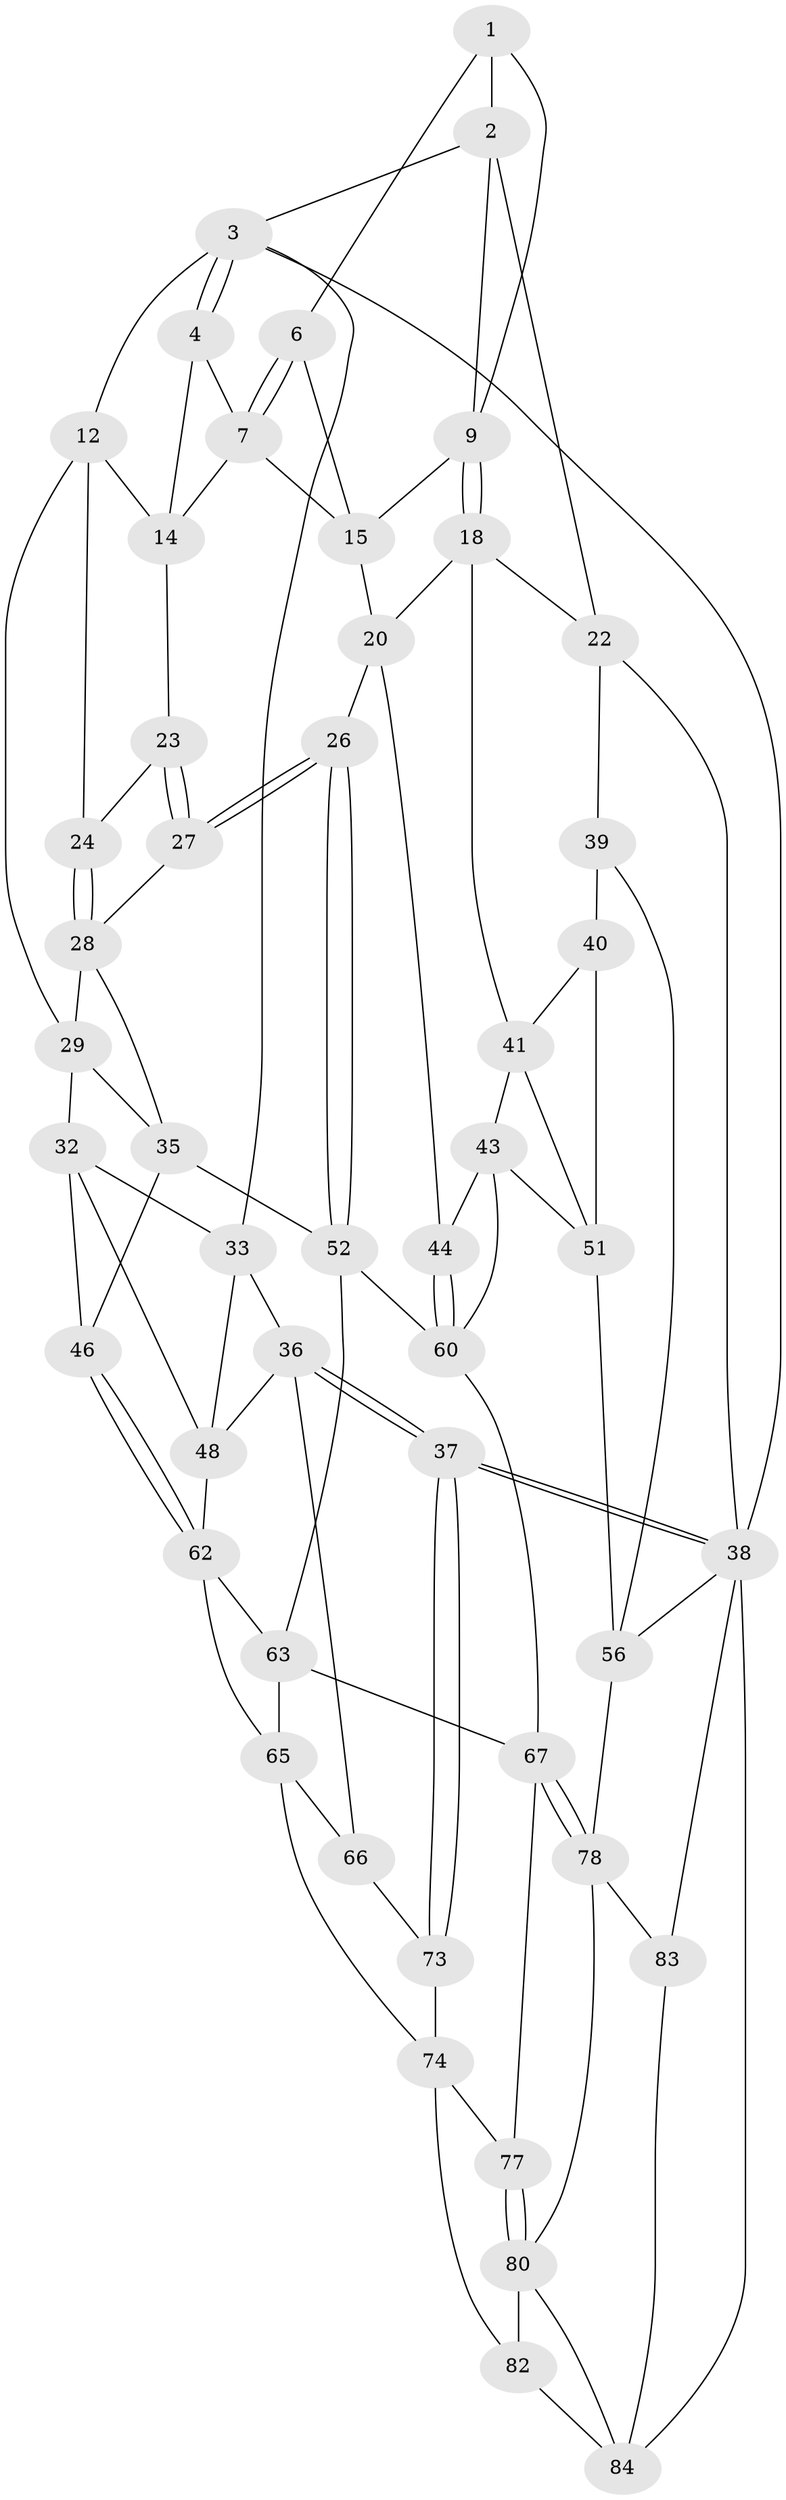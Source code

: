 // original degree distribution, {3: 0.023529411764705882, 4: 0.21176470588235294, 5: 0.5882352941176471, 6: 0.17647058823529413}
// Generated by graph-tools (version 1.1) at 2025/42/03/06/25 10:42:30]
// undirected, 49 vertices, 105 edges
graph export_dot {
graph [start="1"]
  node [color=gray90,style=filled];
  1 [pos="+0.6853131144686277+0",super="+5"];
  2 [pos="+0.721689729588356+0"];
  3 [pos="+0+0",super="+11"];
  4 [pos="+0.45902437224452985+0",super="+8"];
  6 [pos="+0.7045112905200828+0.014643084593662096"];
  7 [pos="+0.5632351639950284+0.15610349647519986",super="+17"];
  9 [pos="+0.9721300685338556+0.12054316976795579",super="+10"];
  12 [pos="+0.09480401233226941+0.17033533337621146",super="+13"];
  14 [pos="+0.3695204799130049+0.11588562634970899",super="+21"];
  15 [pos="+0.7391586705772377+0.09412760789542618",super="+16"];
  18 [pos="+1+0.20385357265878387",super="+19"];
  20 [pos="+0.7706205676860751+0.331843191039771",super="+25"];
  22 [pos="+1+0.18272692124968554"];
  23 [pos="+0.4643820758260679+0.25932318088465306"];
  24 [pos="+0.3687312987539824+0.32658101392721334"];
  26 [pos="+0.5871530345015104+0.4998439102970358"];
  27 [pos="+0.5332751727570731+0.46395453305820167"];
  28 [pos="+0.36260983653416373+0.3389048156323353",super="+30"];
  29 [pos="+0.1871806304042186+0.3308094191762675",super="+31"];
  32 [pos="+0.16116365592164475+0.46804178883737946",super="+47"];
  33 [pos="+0.1559456813513115+0.4700446725115342",super="+34"];
  35 [pos="+0.3101748672240489+0.492325314421438",super="+45"];
  36 [pos="+0+0.6338616584821176",super="+59"];
  37 [pos="+0+0.8472506076906786"];
  38 [pos="+0+1",super="+55"];
  39 [pos="+1+0.34797807286374394",super="+54"];
  40 [pos="+0.9186908958283375+0.48334727873033606",super="+50"];
  41 [pos="+0.819314429344909+0.3873871671227068",super="+42"];
  43 [pos="+0.7656108412460901+0.567915536831373",super="+58"];
  44 [pos="+0.6735893278299917+0.5892530725682359"];
  46 [pos="+0.30297656657557537+0.5740624427173832"];
  48 [pos="+0.1148740552832907+0.6184368132349375",super="+49"];
  51 [pos="+0.8672733314112414+0.6765262564627132",super="+57"];
  52 [pos="+0.5510257052988867+0.556727041529487",super="+53"];
  56 [pos="+1+1",super="+70"];
  60 [pos="+0.7050999128313457+0.6563116416007028",super="+61"];
  62 [pos="+0.1693187562658193+0.6534447378522198",super="+64"];
  63 [pos="+0.354550043804461+0.6702387456735418",super="+69"];
  65 [pos="+0.18910095273713964+0.7379737611905125",super="+71"];
  66 [pos="+0.1373079481417609+0.7571121442961687",super="+72"];
  67 [pos="+0.5523027736796073+0.7820334773441819",super="+68"];
  73 [pos="+0+0.8501450995811398",super="+76"];
  74 [pos="+0.22944033728637594+0.8304279174165927",super="+75"];
  77 [pos="+0.3506180879400449+0.846609830364112"];
  78 [pos="+0.5645701378702457+0.8185576272035019",super="+79"];
  80 [pos="+0.3552938806147753+0.8588567794619955",super="+81"];
  82 [pos="+0.19335169501029728+0.9425514306243667"];
  83 [pos="+0.5546196534375083+1"];
  84 [pos="+0.5476276390165377+1",super="+85"];
  1 -- 2;
  1 -- 9;
  1 -- 6;
  2 -- 3;
  2 -- 9;
  2 -- 22;
  3 -- 4;
  3 -- 4;
  3 -- 38;
  3 -- 33;
  3 -- 12;
  4 -- 14;
  4 -- 7;
  6 -- 7;
  6 -- 7;
  6 -- 15;
  7 -- 15;
  7 -- 14;
  9 -- 18;
  9 -- 18;
  9 -- 15;
  12 -- 29;
  12 -- 24;
  12 -- 14;
  14 -- 23;
  15 -- 20;
  18 -- 22;
  18 -- 41;
  18 -- 20;
  20 -- 26;
  20 -- 44;
  22 -- 39;
  22 -- 38;
  23 -- 24;
  23 -- 27;
  23 -- 27;
  24 -- 28;
  24 -- 28;
  26 -- 27;
  26 -- 27;
  26 -- 52;
  26 -- 52;
  27 -- 28;
  28 -- 29;
  28 -- 35;
  29 -- 32;
  29 -- 35;
  32 -- 33;
  32 -- 48;
  32 -- 46;
  33 -- 36;
  33 -- 48;
  35 -- 46;
  35 -- 52;
  36 -- 37;
  36 -- 37;
  36 -- 66;
  36 -- 48;
  37 -- 38;
  37 -- 38;
  37 -- 73;
  37 -- 73;
  38 -- 84;
  38 -- 56;
  38 -- 83;
  39 -- 40 [weight=2];
  39 -- 56;
  40 -- 41;
  40 -- 51;
  41 -- 51;
  41 -- 43;
  43 -- 44;
  43 -- 51;
  43 -- 60;
  44 -- 60;
  44 -- 60;
  46 -- 62;
  46 -- 62;
  48 -- 62;
  51 -- 56;
  52 -- 60;
  52 -- 63;
  56 -- 78;
  60 -- 67;
  62 -- 65;
  62 -- 63;
  63 -- 65;
  63 -- 67;
  65 -- 66;
  65 -- 74;
  66 -- 73 [weight=2];
  67 -- 78;
  67 -- 78;
  67 -- 77;
  73 -- 74;
  74 -- 77;
  74 -- 82;
  77 -- 80;
  77 -- 80;
  78 -- 80;
  78 -- 83;
  80 -- 82;
  80 -- 84;
  82 -- 84;
  83 -- 84;
}
